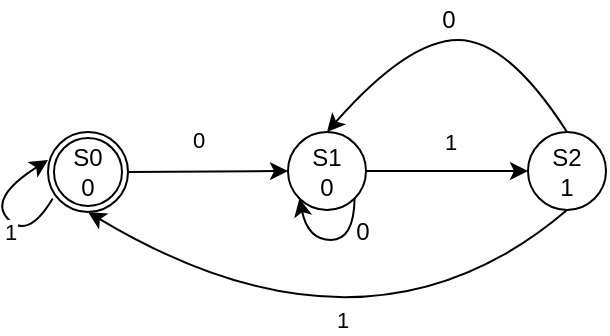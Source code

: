 <mxfile version="18.0.3" type="device" pages="2"><diagram id="6_QLz807wP_l4StQAjJS" name="STD"><mxGraphModel dx="796" dy="492" grid="1" gridSize="10" guides="1" tooltips="1" connect="1" arrows="1" fold="1" page="1" pageScale="1" pageWidth="413" pageHeight="291" math="0" shadow="0"><root><mxCell id="0"/><mxCell id="1" parent="0"/><mxCell id="korE0gIJKQ0FsWtoCBzn-1" value="" style="ellipse;whiteSpace=wrap;html=1;aspect=fixed;" vertex="1" parent="1"><mxGeometry x="60" y="106" width="40" height="40" as="geometry"/></mxCell><mxCell id="korE0gIJKQ0FsWtoCBzn-2" value="S0&lt;br&gt;0" style="ellipse;whiteSpace=wrap;html=1;aspect=fixed;" vertex="1" parent="1"><mxGeometry x="63" y="109" width="34" height="34" as="geometry"/></mxCell><mxCell id="korE0gIJKQ0FsWtoCBzn-3" value="S1&lt;br&gt;0" style="ellipse;whiteSpace=wrap;html=1;aspect=fixed;" vertex="1" parent="1"><mxGeometry x="180" y="106" width="39" height="39" as="geometry"/></mxCell><mxCell id="korE0gIJKQ0FsWtoCBzn-4" value="S2&lt;br&gt;1" style="ellipse;whiteSpace=wrap;html=1;aspect=fixed;" vertex="1" parent="1"><mxGeometry x="300" y="106" width="39" height="39" as="geometry"/></mxCell><mxCell id="korE0gIJKQ0FsWtoCBzn-5" value="" style="endArrow=classic;html=1;rounded=0;exitX=1;exitY=0.5;exitDx=0;exitDy=0;entryX=0;entryY=0.5;entryDx=0;entryDy=0;" edge="1" parent="1" source="korE0gIJKQ0FsWtoCBzn-1" target="korE0gIJKQ0FsWtoCBzn-3"><mxGeometry width="50" height="50" relative="1" as="geometry"><mxPoint x="250" y="160" as="sourcePoint"/><mxPoint x="300" y="110" as="targetPoint"/></mxGeometry></mxCell><mxCell id="korE0gIJKQ0FsWtoCBzn-11" value="0" style="edgeLabel;html=1;align=center;verticalAlign=middle;resizable=0;points=[];" vertex="1" connectable="0" parent="korE0gIJKQ0FsWtoCBzn-5"><mxGeometry x="-0.141" y="2" relative="1" as="geometry"><mxPoint y="-14" as="offset"/></mxGeometry></mxCell><mxCell id="korE0gIJKQ0FsWtoCBzn-6" value="" style="endArrow=classic;html=1;rounded=0;exitX=1;exitY=0.5;exitDx=0;exitDy=0;entryX=0;entryY=0.5;entryDx=0;entryDy=0;" edge="1" parent="1" source="korE0gIJKQ0FsWtoCBzn-3" target="korE0gIJKQ0FsWtoCBzn-4"><mxGeometry width="50" height="50" relative="1" as="geometry"><mxPoint x="250" y="160" as="sourcePoint"/><mxPoint x="300" y="110" as="targetPoint"/></mxGeometry></mxCell><mxCell id="korE0gIJKQ0FsWtoCBzn-12" value="1" style="edgeLabel;html=1;align=center;verticalAlign=middle;resizable=0;points=[];" vertex="1" connectable="0" parent="korE0gIJKQ0FsWtoCBzn-6"><mxGeometry x="-0.244" y="-1" relative="1" as="geometry"><mxPoint x="11" y="-16" as="offset"/></mxGeometry></mxCell><mxCell id="korE0gIJKQ0FsWtoCBzn-7" value="" style="curved=1;endArrow=classic;html=1;rounded=0;exitX=0.5;exitY=0;exitDx=0;exitDy=0;entryX=0.5;entryY=0;entryDx=0;entryDy=0;" edge="1" parent="1" source="korE0gIJKQ0FsWtoCBzn-4" target="korE0gIJKQ0FsWtoCBzn-3"><mxGeometry width="50" height="50" relative="1" as="geometry"><mxPoint x="230" y="80" as="sourcePoint"/><mxPoint x="280" y="30" as="targetPoint"/><Array as="points"><mxPoint x="290" y="60"/><mxPoint x="240" y="60"/></Array></mxGeometry></mxCell><mxCell id="korE0gIJKQ0FsWtoCBzn-8" value="" style="curved=1;endArrow=classic;html=1;rounded=0;exitX=0.5;exitY=1;exitDx=0;exitDy=0;entryX=0.5;entryY=1;entryDx=0;entryDy=0;" edge="1" parent="1" source="korE0gIJKQ0FsWtoCBzn-4" target="korE0gIJKQ0FsWtoCBzn-1"><mxGeometry width="50" height="50" relative="1" as="geometry"><mxPoint x="207" y="240" as="sourcePoint"/><mxPoint x="257" y="190" as="targetPoint"/><Array as="points"><mxPoint x="220" y="230"/></Array></mxGeometry></mxCell><mxCell id="korE0gIJKQ0FsWtoCBzn-10" value="1" style="edgeLabel;html=1;align=center;verticalAlign=middle;resizable=0;points=[];" vertex="1" connectable="0" parent="korE0gIJKQ0FsWtoCBzn-8"><mxGeometry x="-0.422" y="-19" relative="1" as="geometry"><mxPoint x="-36" y="14" as="offset"/></mxGeometry></mxCell><mxCell id="korE0gIJKQ0FsWtoCBzn-9" value="0" style="text;html=1;align=center;verticalAlign=middle;resizable=0;points=[];autosize=1;strokeColor=none;fillColor=none;" vertex="1" parent="1"><mxGeometry x="250" y="40" width="20" height="20" as="geometry"/></mxCell><mxCell id="korE0gIJKQ0FsWtoCBzn-13" value="" style="curved=1;endArrow=classic;html=1;rounded=0;entryX=0;entryY=1;entryDx=0;entryDy=0;exitX=1;exitY=1;exitDx=0;exitDy=0;" edge="1" parent="1" source="korE0gIJKQ0FsWtoCBzn-3" target="korE0gIJKQ0FsWtoCBzn-3"><mxGeometry width="50" height="50" relative="1" as="geometry"><mxPoint x="174.5" y="270" as="sourcePoint"/><mxPoint x="224.5" y="220" as="targetPoint"/><Array as="points"><mxPoint x="213" y="160"/><mxPoint x="190" y="160"/></Array></mxGeometry></mxCell><mxCell id="korE0gIJKQ0FsWtoCBzn-14" value="0" style="text;html=1;align=center;verticalAlign=middle;resizable=0;points=[];autosize=1;strokeColor=none;fillColor=none;" vertex="1" parent="1"><mxGeometry x="207" y="146" width="20" height="20" as="geometry"/></mxCell><mxCell id="korE0gIJKQ0FsWtoCBzn-15" value="" style="curved=1;endArrow=classic;html=1;rounded=0;entryX=0;entryY=0.35;entryDx=0;entryDy=0;exitX=0.059;exitY=0.831;exitDx=0;exitDy=0;exitPerimeter=0;entryPerimeter=0;" edge="1" parent="1" source="korE0gIJKQ0FsWtoCBzn-1" target="korE0gIJKQ0FsWtoCBzn-1"><mxGeometry width="50" height="50" relative="1" as="geometry"><mxPoint x="59.999" y="145.999" as="sourcePoint"/><mxPoint x="32.421" y="145.999" as="targetPoint"/><Array as="points"><mxPoint x="50" y="160"/><mxPoint x="30" y="139"/></Array></mxGeometry></mxCell><mxCell id="korE0gIJKQ0FsWtoCBzn-16" value="1" style="edgeLabel;html=1;align=center;verticalAlign=middle;resizable=0;points=[];" vertex="1" connectable="0" parent="korE0gIJKQ0FsWtoCBzn-15"><mxGeometry x="-0.272" y="-3" relative="1" as="geometry"><mxPoint x="-6" y="4" as="offset"/></mxGeometry></mxCell></root></mxGraphModel></diagram><diagram id="nlJgJKKOIgEBivLKDBMV" name="Moore FSM"><mxGraphModel dx="423" dy="262" grid="0" gridSize="10" guides="1" tooltips="1" connect="1" arrows="1" fold="1" page="1" pageScale="1" pageWidth="827" pageHeight="583" math="0" shadow="0"><root><mxCell id="0"/><mxCell id="1" parent="0"/><mxCell id="xLuRXIB30JEvYrAbMYhz-1" value="" style="rounded=0;whiteSpace=wrap;html=1;" vertex="1" parent="1"><mxGeometry x="391" y="253" width="20" height="44" as="geometry"/></mxCell><mxCell id="xLuRXIB30JEvYrAbMYhz-2" value="" style="triangle;whiteSpace=wrap;html=1;rotation=90;" vertex="1" parent="1"><mxGeometry x="396" y="247" width="10" height="20" as="geometry"/></mxCell><mxCell id="xLuRXIB30JEvYrAbMYhz-3" value="&lt;font style=&quot;font-size: 7px;&quot;&gt;D&lt;/font&gt;" style="text;html=1;align=center;verticalAlign=middle;resizable=0;points=[];autosize=1;strokeColor=none;fillColor=none;" vertex="1" parent="1"><mxGeometry x="384" y="258" width="20" height="20" as="geometry"/></mxCell><mxCell id="xLuRXIB30JEvYrAbMYhz-4" value="&lt;font style=&quot;font-size: 7px;&quot;&gt;Q&lt;/font&gt;" style="text;html=1;align=center;verticalAlign=middle;resizable=0;points=[];autosize=1;strokeColor=none;fillColor=none;" vertex="1" parent="1"><mxGeometry x="396" y="258" width="20" height="20" as="geometry"/></mxCell><mxCell id="xLuRXIB30JEvYrAbMYhz-5" value="&lt;font style=&quot;font-size: 7px;&quot;&gt;R&lt;/font&gt;" style="text;html=1;align=center;verticalAlign=middle;resizable=0;points=[];autosize=1;strokeColor=none;fillColor=none;" vertex="1" parent="1"><mxGeometry x="391" y="281" width="20" height="20" as="geometry"/></mxCell><mxCell id="xLuRXIB30JEvYrAbMYhz-7" value="" style="endArrow=none;html=1;rounded=0;fontSize=7;entryX=0.3;entryY=0.6;entryDx=0;entryDy=0;entryPerimeter=0;" edge="1" parent="1"><mxGeometry width="50" height="50" relative="1" as="geometry"><mxPoint x="380" y="270" as="sourcePoint"/><mxPoint x="391" y="270" as="targetPoint"/></mxGeometry></mxCell><mxCell id="xLuRXIB30JEvYrAbMYhz-8" value="" style="endArrow=none;html=1;rounded=0;fontSize=7;" edge="1" parent="1"><mxGeometry width="50" height="50" relative="1" as="geometry"><mxPoint x="411" y="269.95" as="sourcePoint"/><mxPoint x="420" y="270" as="targetPoint"/></mxGeometry></mxCell><mxCell id="xLuRXIB30JEvYrAbMYhz-9" value="" style="endArrow=none;html=1;rounded=0;fontSize=7;" edge="1" parent="1"><mxGeometry width="50" height="50" relative="1" as="geometry"><mxPoint x="401" y="297" as="sourcePoint"/><mxPoint x="401" y="307" as="targetPoint"/></mxGeometry></mxCell><mxCell id="xLuRXIB30JEvYrAbMYhz-11" value="&lt;div style=&quot;&quot;&gt;&lt;br&gt;&lt;/div&gt;" style="whiteSpace=wrap;html=1;aspect=fixed;fontSize=3;align=center;" vertex="1" parent="1"><mxGeometry x="300" y="259" width="45" height="45" as="geometry"/></mxCell><mxCell id="xLuRXIB30JEvYrAbMYhz-12" value="" style="whiteSpace=wrap;html=1;aspect=fixed;fontSize=3;" vertex="1" parent="1"><mxGeometry x="470" y="257" width="45" height="45" as="geometry"/></mxCell><mxCell id="xLuRXIB30JEvYrAbMYhz-13" value="" style="endArrow=classic;html=1;rounded=0;fontSize=3;entryX=0;entryY=0.25;entryDx=0;entryDy=0;" edge="1" parent="1" target="xLuRXIB30JEvYrAbMYhz-11"><mxGeometry width="50" height="50" relative="1" as="geometry"><mxPoint x="270" y="270" as="sourcePoint"/><mxPoint x="390" y="280" as="targetPoint"/></mxGeometry></mxCell><mxCell id="xLuRXIB30JEvYrAbMYhz-14" value="Inputs" style="edgeLabel;html=1;align=center;verticalAlign=middle;resizable=0;points=[];fontSize=6;" vertex="1" connectable="0" parent="xLuRXIB30JEvYrAbMYhz-13"><mxGeometry x="-0.524" relative="1" as="geometry"><mxPoint y="-7" as="offset"/></mxGeometry></mxCell><mxCell id="xLuRXIB30JEvYrAbMYhz-15" value="" style="endArrow=classic;html=1;rounded=0;fontSize=6;entryX=0.001;entryY=0.68;entryDx=0;entryDy=0;entryPerimeter=0;" edge="1" parent="1" target="xLuRXIB30JEvYrAbMYhz-11"><mxGeometry width="50" height="50" relative="1" as="geometry"><mxPoint x="280" y="290" as="sourcePoint"/><mxPoint x="297.795" y="290.24" as="targetPoint"/></mxGeometry></mxCell><mxCell id="xLuRXIB30JEvYrAbMYhz-16" value="" style="endArrow=none;html=1;rounded=0;fontSize=6;" edge="1" parent="1"><mxGeometry width="50" height="50" relative="1" as="geometry"><mxPoint x="280" y="330" as="sourcePoint"/><mxPoint x="280" y="290" as="targetPoint"/></mxGeometry></mxCell><mxCell id="xLuRXIB30JEvYrAbMYhz-17" value="" style="endArrow=none;html=1;rounded=0;fontSize=6;" edge="1" parent="1"><mxGeometry width="50" height="50" relative="1" as="geometry"><mxPoint x="430" y="330" as="sourcePoint"/><mxPoint x="280" y="330" as="targetPoint"/></mxGeometry></mxCell><mxCell id="xLuRXIB30JEvYrAbMYhz-18" value="" style="endArrow=none;html=1;rounded=0;fontSize=6;" edge="1" parent="1"><mxGeometry width="50" height="50" relative="1" as="geometry"><mxPoint x="430" y="330" as="sourcePoint"/><mxPoint x="430" y="270" as="targetPoint"/></mxGeometry></mxCell><mxCell id="xLuRXIB30JEvYrAbMYhz-19" value="" style="endArrow=none;html=1;rounded=0;fontSize=6;" edge="1" parent="1"><mxGeometry width="50" height="50" relative="1" as="geometry"><mxPoint x="430" y="270" as="sourcePoint"/><mxPoint x="420" y="270" as="targetPoint"/></mxGeometry></mxCell><mxCell id="xLuRXIB30JEvYrAbMYhz-20" value="" style="endArrow=classic;html=1;rounded=0;fontSize=6;exitX=1;exitY=0.25;exitDx=0;exitDy=0;" edge="1" parent="1" source="xLuRXIB30JEvYrAbMYhz-11"><mxGeometry width="50" height="50" relative="1" as="geometry"><mxPoint x="390" y="330" as="sourcePoint"/><mxPoint x="380" y="270" as="targetPoint"/></mxGeometry></mxCell><mxCell id="xLuRXIB30JEvYrAbMYhz-21" value="nextState" style="text;html=1;align=center;verticalAlign=middle;resizable=0;points=[];autosize=1;strokeColor=none;fillColor=none;fontSize=6;" vertex="1" parent="1"><mxGeometry x="351" y="257" width="40" height="10" as="geometry"/></mxCell><mxCell id="xLuRXIB30JEvYrAbMYhz-22" value="state" style="text;html=1;align=center;verticalAlign=middle;resizable=0;points=[];autosize=1;strokeColor=none;fillColor=none;fontSize=6;" vertex="1" parent="1"><mxGeometry x="411" y="259" width="30" height="10" as="geometry"/></mxCell><mxCell id="xLuRXIB30JEvYrAbMYhz-23" value="" style="endArrow=classic;html=1;rounded=0;fontSize=6;entryX=0;entryY=0.511;entryDx=0;entryDy=0;entryPerimeter=0;" edge="1" parent="1" target="xLuRXIB30JEvYrAbMYhz-12"><mxGeometry width="50" height="50" relative="1" as="geometry"><mxPoint x="430" y="280" as="sourcePoint"/><mxPoint x="450" y="280" as="targetPoint"/></mxGeometry></mxCell><mxCell id="xLuRXIB30JEvYrAbMYhz-24" value="" style="verticalLabelPosition=bottom;verticalAlign=top;html=1;shape=mxgraph.basic.arc;startAngle=0.365;endAngle=0.068;fontSize=6;" vertex="1" parent="1"><mxGeometry x="313" y="263" width="19" height="20" as="geometry"/></mxCell><mxCell id="xLuRXIB30JEvYrAbMYhz-25" value="" style="shape=partialRectangle;whiteSpace=wrap;html=1;bottom=0;right=0;fillColor=none;fontSize=6;rotation=-90;" vertex="1" parent="1"><mxGeometry x="317" y="275" width="15" height="10" as="geometry"/></mxCell><mxCell id="xLuRXIB30JEvYrAbMYhz-26" value="" style="verticalLabelPosition=bottom;verticalAlign=top;html=1;shape=mxgraph.basic.arc;startAngle=0.365;endAngle=0.068;fontSize=6;" vertex="1" parent="1"><mxGeometry x="483" y="261" width="19" height="20" as="geometry"/></mxCell><mxCell id="xLuRXIB30JEvYrAbMYhz-27" value="" style="shape=partialRectangle;whiteSpace=wrap;html=1;bottom=0;right=0;fillColor=none;fontSize=6;rotation=-90;" vertex="1" parent="1"><mxGeometry x="487" y="273" width="15" height="10" as="geometry"/></mxCell><mxCell id="xLuRXIB30JEvYrAbMYhz-28" value="&lt;font style=&quot;font-size: 5px;&quot;&gt;Next state logic&lt;/font&gt;" style="text;html=1;align=center;verticalAlign=middle;resizable=0;points=[];autosize=1;strokeColor=none;fillColor=none;fontSize=7;" vertex="1" parent="1"><mxGeometry x="296" y="293" width="50" height="10" as="geometry"/></mxCell><mxCell id="xLuRXIB30JEvYrAbMYhz-29" value="&lt;font style=&quot;font-size: 5px;&quot;&gt;Output logic&lt;/font&gt;" style="text;html=1;align=center;verticalAlign=middle;resizable=0;points=[];autosize=1;strokeColor=none;fillColor=none;fontSize=7;" vertex="1" parent="1"><mxGeometry x="472" y="292" width="40" height="10" as="geometry"/></mxCell><mxCell id="xLuRXIB30JEvYrAbMYhz-30" value="state" style="text;html=1;align=center;verticalAlign=middle;resizable=0;points=[];autosize=1;strokeColor=none;fillColor=none;fontSize=5;" vertex="1" parent="1"><mxGeometry x="260" y="281" width="30" height="10" as="geometry"/></mxCell><mxCell id="xLuRXIB30JEvYrAbMYhz-31" value="** current state is referred to as just 'state'" style="text;html=1;align=center;verticalAlign=middle;resizable=0;points=[];autosize=1;strokeColor=none;fillColor=none;fontSize=5;" vertex="1" parent="1"><mxGeometry x="425" y="345" width="110" height="10" as="geometry"/></mxCell><mxCell id="xLuRXIB30JEvYrAbMYhz-32" value="State register" style="text;html=1;align=center;verticalAlign=middle;resizable=0;points=[];autosize=1;strokeColor=none;fillColor=none;fontSize=5;" vertex="1" parent="1"><mxGeometry x="375" y="240" width="50" height="10" as="geometry"/></mxCell></root></mxGraphModel></diagram></mxfile>